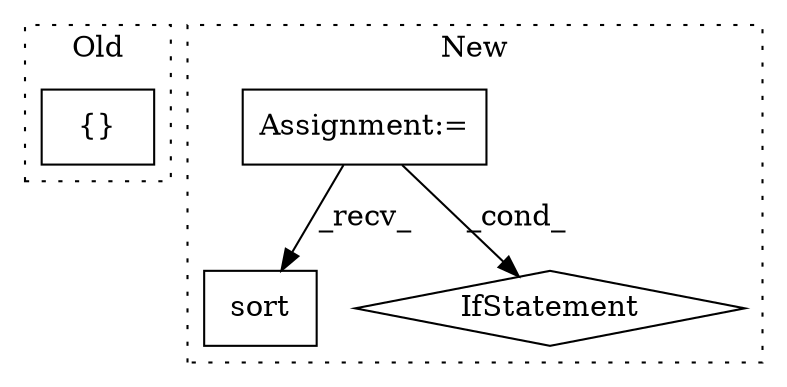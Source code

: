 digraph G {
subgraph cluster0 {
1 [label="{}" a="4" s="4196" l="2" shape="box"];
label = "Old";
style="dotted";
}
subgraph cluster1 {
2 [label="sort" a="32" s="5318,5334" l="5,1" shape="box"];
3 [label="Assignment:=" a="7" s="5273" l="1" shape="box"];
4 [label="IfStatement" a="25" s="5670,5707" l="4,2" shape="diamond"];
label = "New";
style="dotted";
}
3 -> 4 [label="_cond_"];
3 -> 2 [label="_recv_"];
}